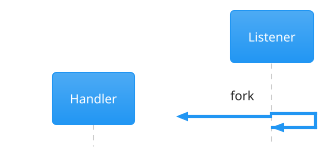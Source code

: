 @startuml
!pragma teoz true
!theme materia
skinparam style strictuml
participant Handler
participant Listener

create Handler
Listener    ->      Handler     : \tfork
& Listener  ->      Listener    :

@enduml
